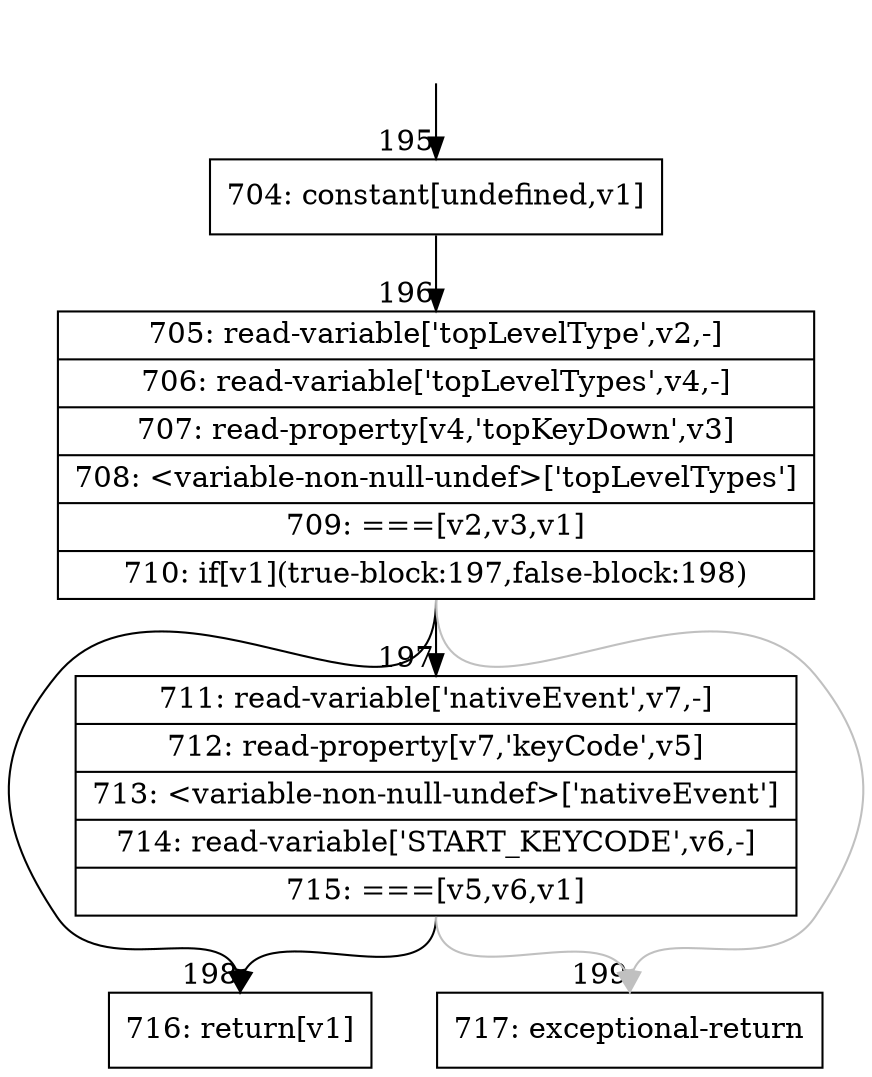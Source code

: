 digraph {
rankdir="TD"
BB_entry15[shape=none,label=""];
BB_entry15 -> BB195 [tailport=s, headport=n, headlabel="    195"]
BB195 [shape=record label="{704: constant[undefined,v1]}" ] 
BB195 -> BB196 [tailport=s, headport=n, headlabel="      196"]
BB196 [shape=record label="{705: read-variable['topLevelType',v2,-]|706: read-variable['topLevelTypes',v4,-]|707: read-property[v4,'topKeyDown',v3]|708: \<variable-non-null-undef\>['topLevelTypes']|709: ===[v2,v3,v1]|710: if[v1](true-block:197,false-block:198)}" ] 
BB196 -> BB198 [tailport=s, headport=n, headlabel="      198"]
BB196 -> BB197 [tailport=s, headport=n, headlabel="      197"]
BB196 -> BB199 [tailport=s, headport=n, color=gray, headlabel="      199"]
BB197 [shape=record label="{711: read-variable['nativeEvent',v7,-]|712: read-property[v7,'keyCode',v5]|713: \<variable-non-null-undef\>['nativeEvent']|714: read-variable['START_KEYCODE',v6,-]|715: ===[v5,v6,v1]}" ] 
BB197 -> BB198 [tailport=s, headport=n]
BB197 -> BB199 [tailport=s, headport=n, color=gray]
BB198 [shape=record label="{716: return[v1]}" ] 
BB199 [shape=record label="{717: exceptional-return}" ] 
//#$~ 359
}
